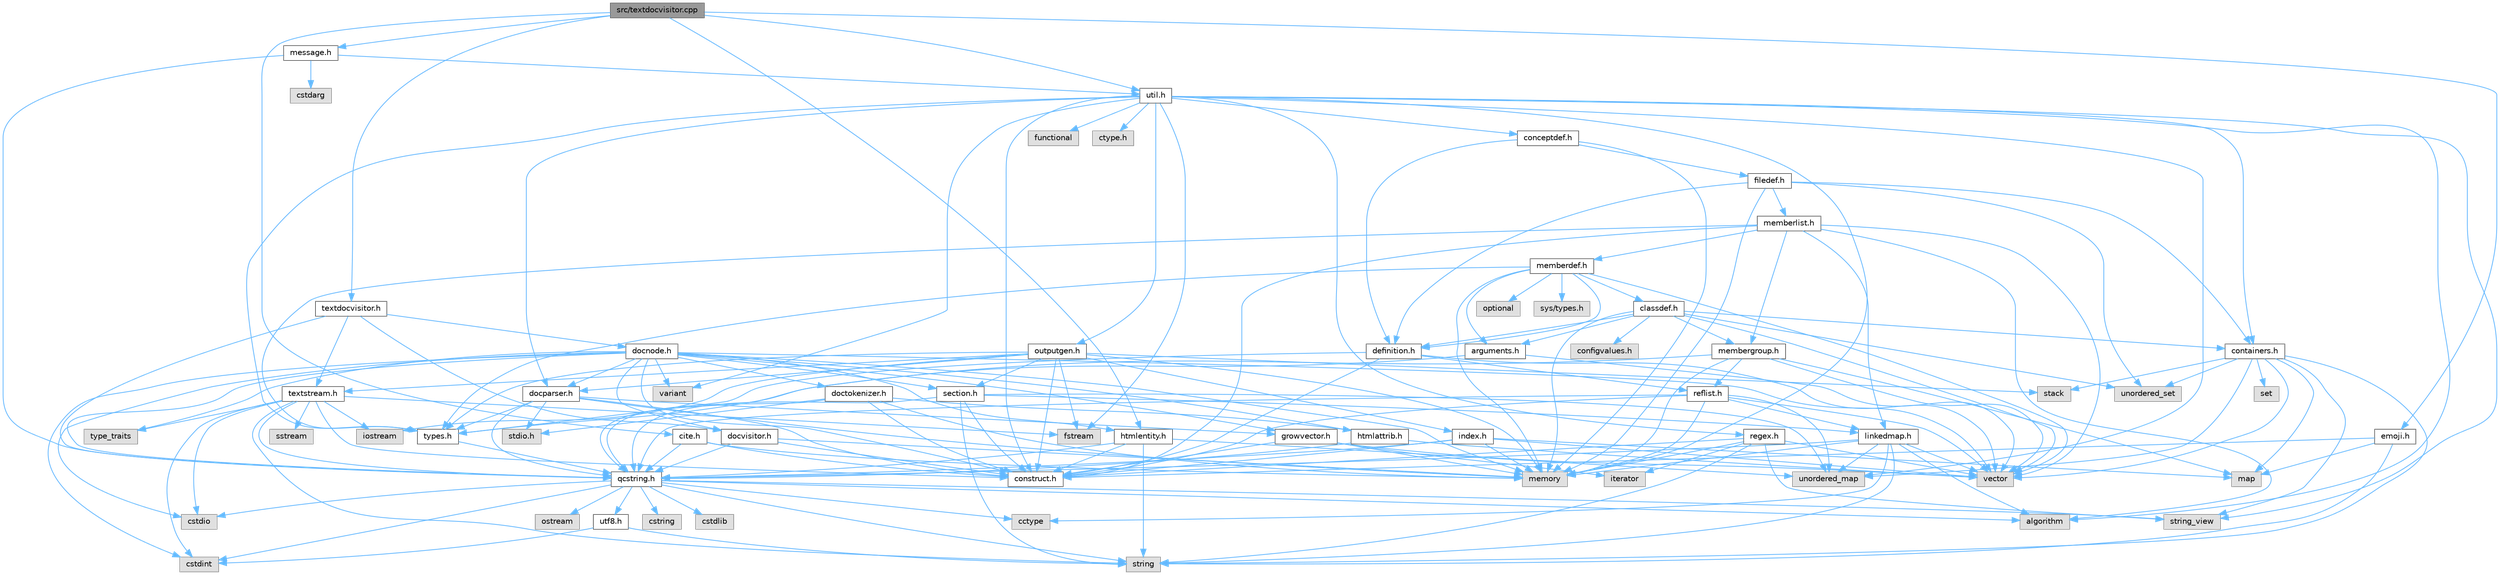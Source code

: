 digraph "src/textdocvisitor.cpp"
{
 // INTERACTIVE_SVG=YES
 // LATEX_PDF_SIZE
  bgcolor="transparent";
  edge [fontname=Helvetica,fontsize=10,labelfontname=Helvetica,labelfontsize=10];
  node [fontname=Helvetica,fontsize=10,shape=box,height=0.2,width=0.4];
  Node1 [id="Node000001",label="src/textdocvisitor.cpp",height=0.2,width=0.4,color="gray40", fillcolor="grey60", style="filled", fontcolor="black",tooltip=" "];
  Node1 -> Node2 [id="edge1_Node000001_Node000002",color="steelblue1",style="solid",tooltip=" "];
  Node2 [id="Node000002",label="textdocvisitor.h",height=0.2,width=0.4,color="grey40", fillcolor="white", style="filled",URL="$dd/d66/textdocvisitor_8h.html",tooltip=" "];
  Node2 -> Node3 [id="edge2_Node000002_Node000003",color="steelblue1",style="solid",tooltip=" "];
  Node3 [id="Node000003",label="qcstring.h",height=0.2,width=0.4,color="grey40", fillcolor="white", style="filled",URL="$d7/d5c/qcstring_8h.html",tooltip=" "];
  Node3 -> Node4 [id="edge3_Node000003_Node000004",color="steelblue1",style="solid",tooltip=" "];
  Node4 [id="Node000004",label="string",height=0.2,width=0.4,color="grey60", fillcolor="#E0E0E0", style="filled",tooltip=" "];
  Node3 -> Node5 [id="edge4_Node000003_Node000005",color="steelblue1",style="solid",tooltip=" "];
  Node5 [id="Node000005",label="string_view",height=0.2,width=0.4,color="grey60", fillcolor="#E0E0E0", style="filled",tooltip=" "];
  Node3 -> Node6 [id="edge5_Node000003_Node000006",color="steelblue1",style="solid",tooltip=" "];
  Node6 [id="Node000006",label="algorithm",height=0.2,width=0.4,color="grey60", fillcolor="#E0E0E0", style="filled",tooltip=" "];
  Node3 -> Node7 [id="edge6_Node000003_Node000007",color="steelblue1",style="solid",tooltip=" "];
  Node7 [id="Node000007",label="cctype",height=0.2,width=0.4,color="grey60", fillcolor="#E0E0E0", style="filled",tooltip=" "];
  Node3 -> Node8 [id="edge7_Node000003_Node000008",color="steelblue1",style="solid",tooltip=" "];
  Node8 [id="Node000008",label="cstring",height=0.2,width=0.4,color="grey60", fillcolor="#E0E0E0", style="filled",tooltip=" "];
  Node3 -> Node9 [id="edge8_Node000003_Node000009",color="steelblue1",style="solid",tooltip=" "];
  Node9 [id="Node000009",label="cstdio",height=0.2,width=0.4,color="grey60", fillcolor="#E0E0E0", style="filled",tooltip=" "];
  Node3 -> Node10 [id="edge9_Node000003_Node000010",color="steelblue1",style="solid",tooltip=" "];
  Node10 [id="Node000010",label="cstdlib",height=0.2,width=0.4,color="grey60", fillcolor="#E0E0E0", style="filled",tooltip=" "];
  Node3 -> Node11 [id="edge10_Node000003_Node000011",color="steelblue1",style="solid",tooltip=" "];
  Node11 [id="Node000011",label="cstdint",height=0.2,width=0.4,color="grey60", fillcolor="#E0E0E0", style="filled",tooltip=" "];
  Node3 -> Node12 [id="edge11_Node000003_Node000012",color="steelblue1",style="solid",tooltip=" "];
  Node12 [id="Node000012",label="ostream",height=0.2,width=0.4,color="grey60", fillcolor="#E0E0E0", style="filled",tooltip=" "];
  Node3 -> Node13 [id="edge12_Node000003_Node000013",color="steelblue1",style="solid",tooltip=" "];
  Node13 [id="Node000013",label="utf8.h",height=0.2,width=0.4,color="grey40", fillcolor="white", style="filled",URL="$db/d7c/utf8_8h.html",tooltip="Various UTF8 related helper functions."];
  Node13 -> Node11 [id="edge13_Node000013_Node000011",color="steelblue1",style="solid",tooltip=" "];
  Node13 -> Node4 [id="edge14_Node000013_Node000004",color="steelblue1",style="solid",tooltip=" "];
  Node2 -> Node14 [id="edge15_Node000002_Node000014",color="steelblue1",style="solid",tooltip=" "];
  Node14 [id="Node000014",label="docvisitor.h",height=0.2,width=0.4,color="grey40", fillcolor="white", style="filled",URL="$d2/d3c/docvisitor_8h.html",tooltip=" "];
  Node14 -> Node15 [id="edge16_Node000014_Node000015",color="steelblue1",style="solid",tooltip=" "];
  Node15 [id="Node000015",label="memory",height=0.2,width=0.4,color="grey60", fillcolor="#E0E0E0", style="filled",tooltip=" "];
  Node14 -> Node3 [id="edge17_Node000014_Node000003",color="steelblue1",style="solid",tooltip=" "];
  Node14 -> Node16 [id="edge18_Node000014_Node000016",color="steelblue1",style="solid",tooltip=" "];
  Node16 [id="Node000016",label="construct.h",height=0.2,width=0.4,color="grey40", fillcolor="white", style="filled",URL="$d7/dfc/construct_8h.html",tooltip=" "];
  Node2 -> Node17 [id="edge19_Node000002_Node000017",color="steelblue1",style="solid",tooltip=" "];
  Node17 [id="Node000017",label="docnode.h",height=0.2,width=0.4,color="grey40", fillcolor="white", style="filled",URL="$de/d2b/docnode_8h.html",tooltip=" "];
  Node17 -> Node9 [id="edge20_Node000017_Node000009",color="steelblue1",style="solid",tooltip=" "];
  Node17 -> Node11 [id="edge21_Node000017_Node000011",color="steelblue1",style="solid",tooltip=" "];
  Node17 -> Node18 [id="edge22_Node000017_Node000018",color="steelblue1",style="solid",tooltip=" "];
  Node18 [id="Node000018",label="vector",height=0.2,width=0.4,color="grey60", fillcolor="#E0E0E0", style="filled",tooltip=" "];
  Node17 -> Node15 [id="edge23_Node000017_Node000015",color="steelblue1",style="solid",tooltip=" "];
  Node17 -> Node19 [id="edge24_Node000017_Node000019",color="steelblue1",style="solid",tooltip=" "];
  Node19 [id="Node000019",label="variant",height=0.2,width=0.4,color="grey60", fillcolor="#E0E0E0", style="filled",tooltip=" "];
  Node17 -> Node20 [id="edge25_Node000017_Node000020",color="steelblue1",style="solid",tooltip=" "];
  Node20 [id="Node000020",label="type_traits",height=0.2,width=0.4,color="grey60", fillcolor="#E0E0E0", style="filled",tooltip=" "];
  Node17 -> Node3 [id="edge26_Node000017_Node000003",color="steelblue1",style="solid",tooltip=" "];
  Node17 -> Node14 [id="edge27_Node000017_Node000014",color="steelblue1",style="solid",tooltip=" "];
  Node17 -> Node21 [id="edge28_Node000017_Node000021",color="steelblue1",style="solid",tooltip=" "];
  Node21 [id="Node000021",label="docparser.h",height=0.2,width=0.4,color="grey40", fillcolor="white", style="filled",URL="$de/d9c/docparser_8h.html",tooltip=" "];
  Node21 -> Node22 [id="edge29_Node000021_Node000022",color="steelblue1",style="solid",tooltip=" "];
  Node22 [id="Node000022",label="stdio.h",height=0.2,width=0.4,color="grey60", fillcolor="#E0E0E0", style="filled",tooltip=" "];
  Node21 -> Node15 [id="edge30_Node000021_Node000015",color="steelblue1",style="solid",tooltip=" "];
  Node21 -> Node3 [id="edge31_Node000021_Node000003",color="steelblue1",style="solid",tooltip=" "];
  Node21 -> Node23 [id="edge32_Node000021_Node000023",color="steelblue1",style="solid",tooltip=" "];
  Node23 [id="Node000023",label="growvector.h",height=0.2,width=0.4,color="grey40", fillcolor="white", style="filled",URL="$d7/d50/growvector_8h.html",tooltip=" "];
  Node23 -> Node18 [id="edge33_Node000023_Node000018",color="steelblue1",style="solid",tooltip=" "];
  Node23 -> Node15 [id="edge34_Node000023_Node000015",color="steelblue1",style="solid",tooltip=" "];
  Node23 -> Node24 [id="edge35_Node000023_Node000024",color="steelblue1",style="solid",tooltip=" "];
  Node24 [id="Node000024",label="iterator",height=0.2,width=0.4,color="grey60", fillcolor="#E0E0E0", style="filled",tooltip=" "];
  Node23 -> Node16 [id="edge36_Node000023_Node000016",color="steelblue1",style="solid",tooltip=" "];
  Node21 -> Node16 [id="edge37_Node000021_Node000016",color="steelblue1",style="solid",tooltip=" "];
  Node21 -> Node25 [id="edge38_Node000021_Node000025",color="steelblue1",style="solid",tooltip=" "];
  Node25 [id="Node000025",label="types.h",height=0.2,width=0.4,color="grey40", fillcolor="white", style="filled",URL="$d9/d49/types_8h.html",tooltip="This file contains a number of basic enums and types."];
  Node25 -> Node3 [id="edge39_Node000025_Node000003",color="steelblue1",style="solid",tooltip=" "];
  Node17 -> Node26 [id="edge40_Node000017_Node000026",color="steelblue1",style="solid",tooltip=" "];
  Node26 [id="Node000026",label="htmlattrib.h",height=0.2,width=0.4,color="grey40", fillcolor="white", style="filled",URL="$d0/d73/htmlattrib_8h.html",tooltip=" "];
  Node26 -> Node18 [id="edge41_Node000026_Node000018",color="steelblue1",style="solid",tooltip=" "];
  Node26 -> Node3 [id="edge42_Node000026_Node000003",color="steelblue1",style="solid",tooltip=" "];
  Node17 -> Node27 [id="edge43_Node000017_Node000027",color="steelblue1",style="solid",tooltip=" "];
  Node27 [id="Node000027",label="htmlentity.h",height=0.2,width=0.4,color="grey40", fillcolor="white", style="filled",URL="$db/dc6/htmlentity_8h.html",tooltip=" "];
  Node27 -> Node28 [id="edge44_Node000027_Node000028",color="steelblue1",style="solid",tooltip=" "];
  Node28 [id="Node000028",label="unordered_map",height=0.2,width=0.4,color="grey60", fillcolor="#E0E0E0", style="filled",tooltip=" "];
  Node27 -> Node4 [id="edge45_Node000027_Node000004",color="steelblue1",style="solid",tooltip=" "];
  Node27 -> Node3 [id="edge46_Node000027_Node000003",color="steelblue1",style="solid",tooltip=" "];
  Node27 -> Node16 [id="edge47_Node000027_Node000016",color="steelblue1",style="solid",tooltip=" "];
  Node17 -> Node23 [id="edge48_Node000017_Node000023",color="steelblue1",style="solid",tooltip=" "];
  Node17 -> Node29 [id="edge49_Node000017_Node000029",color="steelblue1",style="solid",tooltip=" "];
  Node29 [id="Node000029",label="section.h",height=0.2,width=0.4,color="grey40", fillcolor="white", style="filled",URL="$d1/d2a/section_8h.html",tooltip=" "];
  Node29 -> Node4 [id="edge50_Node000029_Node000004",color="steelblue1",style="solid",tooltip=" "];
  Node29 -> Node28 [id="edge51_Node000029_Node000028",color="steelblue1",style="solid",tooltip=" "];
  Node29 -> Node3 [id="edge52_Node000029_Node000003",color="steelblue1",style="solid",tooltip=" "];
  Node29 -> Node30 [id="edge53_Node000029_Node000030",color="steelblue1",style="solid",tooltip=" "];
  Node30 [id="Node000030",label="linkedmap.h",height=0.2,width=0.4,color="grey40", fillcolor="white", style="filled",URL="$da/de1/linkedmap_8h.html",tooltip=" "];
  Node30 -> Node28 [id="edge54_Node000030_Node000028",color="steelblue1",style="solid",tooltip=" "];
  Node30 -> Node18 [id="edge55_Node000030_Node000018",color="steelblue1",style="solid",tooltip=" "];
  Node30 -> Node15 [id="edge56_Node000030_Node000015",color="steelblue1",style="solid",tooltip=" "];
  Node30 -> Node4 [id="edge57_Node000030_Node000004",color="steelblue1",style="solid",tooltip=" "];
  Node30 -> Node6 [id="edge58_Node000030_Node000006",color="steelblue1",style="solid",tooltip=" "];
  Node30 -> Node7 [id="edge59_Node000030_Node000007",color="steelblue1",style="solid",tooltip=" "];
  Node30 -> Node3 [id="edge60_Node000030_Node000003",color="steelblue1",style="solid",tooltip=" "];
  Node29 -> Node16 [id="edge61_Node000029_Node000016",color="steelblue1",style="solid",tooltip=" "];
  Node17 -> Node16 [id="edge62_Node000017_Node000016",color="steelblue1",style="solid",tooltip=" "];
  Node17 -> Node31 [id="edge63_Node000017_Node000031",color="steelblue1",style="solid",tooltip=" "];
  Node31 [id="Node000031",label="doctokenizer.h",height=0.2,width=0.4,color="grey40", fillcolor="white", style="filled",URL="$d0/d0c/doctokenizer_8h.html",tooltip=" "];
  Node31 -> Node22 [id="edge64_Node000031_Node000022",color="steelblue1",style="solid",tooltip=" "];
  Node31 -> Node15 [id="edge65_Node000031_Node000015",color="steelblue1",style="solid",tooltip=" "];
  Node31 -> Node26 [id="edge66_Node000031_Node000026",color="steelblue1",style="solid",tooltip=" "];
  Node31 -> Node3 [id="edge67_Node000031_Node000003",color="steelblue1",style="solid",tooltip=" "];
  Node31 -> Node16 [id="edge68_Node000031_Node000016",color="steelblue1",style="solid",tooltip=" "];
  Node2 -> Node32 [id="edge69_Node000002_Node000032",color="steelblue1",style="solid",tooltip=" "];
  Node32 [id="Node000032",label="textstream.h",height=0.2,width=0.4,color="grey40", fillcolor="white", style="filled",URL="$d4/d7d/textstream_8h.html",tooltip=" "];
  Node32 -> Node4 [id="edge70_Node000032_Node000004",color="steelblue1",style="solid",tooltip=" "];
  Node32 -> Node33 [id="edge71_Node000032_Node000033",color="steelblue1",style="solid",tooltip=" "];
  Node33 [id="Node000033",label="iostream",height=0.2,width=0.4,color="grey60", fillcolor="#E0E0E0", style="filled",tooltip=" "];
  Node32 -> Node34 [id="edge72_Node000032_Node000034",color="steelblue1",style="solid",tooltip=" "];
  Node34 [id="Node000034",label="sstream",height=0.2,width=0.4,color="grey60", fillcolor="#E0E0E0", style="filled",tooltip=" "];
  Node32 -> Node11 [id="edge73_Node000032_Node000011",color="steelblue1",style="solid",tooltip=" "];
  Node32 -> Node9 [id="edge74_Node000032_Node000009",color="steelblue1",style="solid",tooltip=" "];
  Node32 -> Node35 [id="edge75_Node000032_Node000035",color="steelblue1",style="solid",tooltip=" "];
  Node35 [id="Node000035",label="fstream",height=0.2,width=0.4,color="grey60", fillcolor="#E0E0E0", style="filled",tooltip=" "];
  Node32 -> Node20 [id="edge76_Node000032_Node000020",color="steelblue1",style="solid",tooltip=" "];
  Node32 -> Node3 [id="edge77_Node000032_Node000003",color="steelblue1",style="solid",tooltip=" "];
  Node32 -> Node16 [id="edge78_Node000032_Node000016",color="steelblue1",style="solid",tooltip=" "];
  Node1 -> Node36 [id="edge79_Node000001_Node000036",color="steelblue1",style="solid",tooltip=" "];
  Node36 [id="Node000036",label="message.h",height=0.2,width=0.4,color="grey40", fillcolor="white", style="filled",URL="$d2/d0d/message_8h.html",tooltip=" "];
  Node36 -> Node37 [id="edge80_Node000036_Node000037",color="steelblue1",style="solid",tooltip=" "];
  Node37 [id="Node000037",label="cstdarg",height=0.2,width=0.4,color="grey60", fillcolor="#E0E0E0", style="filled",tooltip=" "];
  Node36 -> Node3 [id="edge81_Node000036_Node000003",color="steelblue1",style="solid",tooltip=" "];
  Node36 -> Node38 [id="edge82_Node000036_Node000038",color="steelblue1",style="solid",tooltip=" "];
  Node38 [id="Node000038",label="util.h",height=0.2,width=0.4,color="grey40", fillcolor="white", style="filled",URL="$d8/d3c/util_8h.html",tooltip="A bunch of utility functions."];
  Node38 -> Node15 [id="edge83_Node000038_Node000015",color="steelblue1",style="solid",tooltip=" "];
  Node38 -> Node28 [id="edge84_Node000038_Node000028",color="steelblue1",style="solid",tooltip=" "];
  Node38 -> Node6 [id="edge85_Node000038_Node000006",color="steelblue1",style="solid",tooltip=" "];
  Node38 -> Node39 [id="edge86_Node000038_Node000039",color="steelblue1",style="solid",tooltip=" "];
  Node39 [id="Node000039",label="functional",height=0.2,width=0.4,color="grey60", fillcolor="#E0E0E0", style="filled",tooltip=" "];
  Node38 -> Node35 [id="edge87_Node000038_Node000035",color="steelblue1",style="solid",tooltip=" "];
  Node38 -> Node19 [id="edge88_Node000038_Node000019",color="steelblue1",style="solid",tooltip=" "];
  Node38 -> Node5 [id="edge89_Node000038_Node000005",color="steelblue1",style="solid",tooltip=" "];
  Node38 -> Node40 [id="edge90_Node000038_Node000040",color="steelblue1",style="solid",tooltip=" "];
  Node40 [id="Node000040",label="ctype.h",height=0.2,width=0.4,color="grey60", fillcolor="#E0E0E0", style="filled",tooltip=" "];
  Node38 -> Node25 [id="edge91_Node000038_Node000025",color="steelblue1",style="solid",tooltip=" "];
  Node38 -> Node21 [id="edge92_Node000038_Node000021",color="steelblue1",style="solid",tooltip=" "];
  Node38 -> Node41 [id="edge93_Node000038_Node000041",color="steelblue1",style="solid",tooltip=" "];
  Node41 [id="Node000041",label="containers.h",height=0.2,width=0.4,color="grey40", fillcolor="white", style="filled",URL="$d5/d75/containers_8h.html",tooltip=" "];
  Node41 -> Node18 [id="edge94_Node000041_Node000018",color="steelblue1",style="solid",tooltip=" "];
  Node41 -> Node4 [id="edge95_Node000041_Node000004",color="steelblue1",style="solid",tooltip=" "];
  Node41 -> Node5 [id="edge96_Node000041_Node000005",color="steelblue1",style="solid",tooltip=" "];
  Node41 -> Node42 [id="edge97_Node000041_Node000042",color="steelblue1",style="solid",tooltip=" "];
  Node42 [id="Node000042",label="set",height=0.2,width=0.4,color="grey60", fillcolor="#E0E0E0", style="filled",tooltip=" "];
  Node41 -> Node43 [id="edge98_Node000041_Node000043",color="steelblue1",style="solid",tooltip=" "];
  Node43 [id="Node000043",label="map",height=0.2,width=0.4,color="grey60", fillcolor="#E0E0E0", style="filled",tooltip=" "];
  Node41 -> Node44 [id="edge99_Node000041_Node000044",color="steelblue1",style="solid",tooltip=" "];
  Node44 [id="Node000044",label="unordered_set",height=0.2,width=0.4,color="grey60", fillcolor="#E0E0E0", style="filled",tooltip=" "];
  Node41 -> Node28 [id="edge100_Node000041_Node000028",color="steelblue1",style="solid",tooltip=" "];
  Node41 -> Node45 [id="edge101_Node000041_Node000045",color="steelblue1",style="solid",tooltip=" "];
  Node45 [id="Node000045",label="stack",height=0.2,width=0.4,color="grey60", fillcolor="#E0E0E0", style="filled",tooltip=" "];
  Node38 -> Node46 [id="edge102_Node000038_Node000046",color="steelblue1",style="solid",tooltip=" "];
  Node46 [id="Node000046",label="outputgen.h",height=0.2,width=0.4,color="grey40", fillcolor="white", style="filled",URL="$df/d06/outputgen_8h.html",tooltip=" "];
  Node46 -> Node15 [id="edge103_Node000046_Node000015",color="steelblue1",style="solid",tooltip=" "];
  Node46 -> Node45 [id="edge104_Node000046_Node000045",color="steelblue1",style="solid",tooltip=" "];
  Node46 -> Node33 [id="edge105_Node000046_Node000033",color="steelblue1",style="solid",tooltip=" "];
  Node46 -> Node35 [id="edge106_Node000046_Node000035",color="steelblue1",style="solid",tooltip=" "];
  Node46 -> Node25 [id="edge107_Node000046_Node000025",color="steelblue1",style="solid",tooltip=" "];
  Node46 -> Node47 [id="edge108_Node000046_Node000047",color="steelblue1",style="solid",tooltip=" "];
  Node47 [id="Node000047",label="index.h",height=0.2,width=0.4,color="grey40", fillcolor="white", style="filled",URL="$d1/db5/index_8h.html",tooltip=" "];
  Node47 -> Node15 [id="edge109_Node000047_Node000015",color="steelblue1",style="solid",tooltip=" "];
  Node47 -> Node18 [id="edge110_Node000047_Node000018",color="steelblue1",style="solid",tooltip=" "];
  Node47 -> Node43 [id="edge111_Node000047_Node000043",color="steelblue1",style="solid",tooltip=" "];
  Node47 -> Node3 [id="edge112_Node000047_Node000003",color="steelblue1",style="solid",tooltip=" "];
  Node47 -> Node16 [id="edge113_Node000047_Node000016",color="steelblue1",style="solid",tooltip=" "];
  Node46 -> Node29 [id="edge114_Node000046_Node000029",color="steelblue1",style="solid",tooltip=" "];
  Node46 -> Node32 [id="edge115_Node000046_Node000032",color="steelblue1",style="solid",tooltip=" "];
  Node46 -> Node21 [id="edge116_Node000046_Node000021",color="steelblue1",style="solid",tooltip=" "];
  Node46 -> Node16 [id="edge117_Node000046_Node000016",color="steelblue1",style="solid",tooltip=" "];
  Node38 -> Node48 [id="edge118_Node000038_Node000048",color="steelblue1",style="solid",tooltip=" "];
  Node48 [id="Node000048",label="regex.h",height=0.2,width=0.4,color="grey40", fillcolor="white", style="filled",URL="$d1/d21/regex_8h.html",tooltip=" "];
  Node48 -> Node15 [id="edge119_Node000048_Node000015",color="steelblue1",style="solid",tooltip=" "];
  Node48 -> Node4 [id="edge120_Node000048_Node000004",color="steelblue1",style="solid",tooltip=" "];
  Node48 -> Node5 [id="edge121_Node000048_Node000005",color="steelblue1",style="solid",tooltip=" "];
  Node48 -> Node18 [id="edge122_Node000048_Node000018",color="steelblue1",style="solid",tooltip=" "];
  Node48 -> Node24 [id="edge123_Node000048_Node000024",color="steelblue1",style="solid",tooltip=" "];
  Node48 -> Node16 [id="edge124_Node000048_Node000016",color="steelblue1",style="solid",tooltip=" "];
  Node38 -> Node49 [id="edge125_Node000038_Node000049",color="steelblue1",style="solid",tooltip=" "];
  Node49 [id="Node000049",label="conceptdef.h",height=0.2,width=0.4,color="grey40", fillcolor="white", style="filled",URL="$da/df1/conceptdef_8h.html",tooltip=" "];
  Node49 -> Node15 [id="edge126_Node000049_Node000015",color="steelblue1",style="solid",tooltip=" "];
  Node49 -> Node50 [id="edge127_Node000049_Node000050",color="steelblue1",style="solid",tooltip=" "];
  Node50 [id="Node000050",label="definition.h",height=0.2,width=0.4,color="grey40", fillcolor="white", style="filled",URL="$df/da1/definition_8h.html",tooltip=" "];
  Node50 -> Node18 [id="edge128_Node000050_Node000018",color="steelblue1",style="solid",tooltip=" "];
  Node50 -> Node25 [id="edge129_Node000050_Node000025",color="steelblue1",style="solid",tooltip=" "];
  Node50 -> Node51 [id="edge130_Node000050_Node000051",color="steelblue1",style="solid",tooltip=" "];
  Node51 [id="Node000051",label="reflist.h",height=0.2,width=0.4,color="grey40", fillcolor="white", style="filled",URL="$d1/d02/reflist_8h.html",tooltip=" "];
  Node51 -> Node18 [id="edge131_Node000051_Node000018",color="steelblue1",style="solid",tooltip=" "];
  Node51 -> Node28 [id="edge132_Node000051_Node000028",color="steelblue1",style="solid",tooltip=" "];
  Node51 -> Node15 [id="edge133_Node000051_Node000015",color="steelblue1",style="solid",tooltip=" "];
  Node51 -> Node3 [id="edge134_Node000051_Node000003",color="steelblue1",style="solid",tooltip=" "];
  Node51 -> Node30 [id="edge135_Node000051_Node000030",color="steelblue1",style="solid",tooltip=" "];
  Node51 -> Node16 [id="edge136_Node000051_Node000016",color="steelblue1",style="solid",tooltip=" "];
  Node50 -> Node16 [id="edge137_Node000050_Node000016",color="steelblue1",style="solid",tooltip=" "];
  Node49 -> Node52 [id="edge138_Node000049_Node000052",color="steelblue1",style="solid",tooltip=" "];
  Node52 [id="Node000052",label="filedef.h",height=0.2,width=0.4,color="grey40", fillcolor="white", style="filled",URL="$d4/d3a/filedef_8h.html",tooltip=" "];
  Node52 -> Node15 [id="edge139_Node000052_Node000015",color="steelblue1",style="solid",tooltip=" "];
  Node52 -> Node44 [id="edge140_Node000052_Node000044",color="steelblue1",style="solid",tooltip=" "];
  Node52 -> Node50 [id="edge141_Node000052_Node000050",color="steelblue1",style="solid",tooltip=" "];
  Node52 -> Node53 [id="edge142_Node000052_Node000053",color="steelblue1",style="solid",tooltip=" "];
  Node53 [id="Node000053",label="memberlist.h",height=0.2,width=0.4,color="grey40", fillcolor="white", style="filled",URL="$dd/d78/memberlist_8h.html",tooltip=" "];
  Node53 -> Node18 [id="edge143_Node000053_Node000018",color="steelblue1",style="solid",tooltip=" "];
  Node53 -> Node6 [id="edge144_Node000053_Node000006",color="steelblue1",style="solid",tooltip=" "];
  Node53 -> Node54 [id="edge145_Node000053_Node000054",color="steelblue1",style="solid",tooltip=" "];
  Node54 [id="Node000054",label="memberdef.h",height=0.2,width=0.4,color="grey40", fillcolor="white", style="filled",URL="$d4/d46/memberdef_8h.html",tooltip=" "];
  Node54 -> Node18 [id="edge146_Node000054_Node000018",color="steelblue1",style="solid",tooltip=" "];
  Node54 -> Node15 [id="edge147_Node000054_Node000015",color="steelblue1",style="solid",tooltip=" "];
  Node54 -> Node55 [id="edge148_Node000054_Node000055",color="steelblue1",style="solid",tooltip=" "];
  Node55 [id="Node000055",label="optional",height=0.2,width=0.4,color="grey60", fillcolor="#E0E0E0", style="filled",tooltip=" "];
  Node54 -> Node56 [id="edge149_Node000054_Node000056",color="steelblue1",style="solid",tooltip=" "];
  Node56 [id="Node000056",label="sys/types.h",height=0.2,width=0.4,color="grey60", fillcolor="#E0E0E0", style="filled",tooltip=" "];
  Node54 -> Node25 [id="edge150_Node000054_Node000025",color="steelblue1",style="solid",tooltip=" "];
  Node54 -> Node50 [id="edge151_Node000054_Node000050",color="steelblue1",style="solid",tooltip=" "];
  Node54 -> Node57 [id="edge152_Node000054_Node000057",color="steelblue1",style="solid",tooltip=" "];
  Node57 [id="Node000057",label="arguments.h",height=0.2,width=0.4,color="grey40", fillcolor="white", style="filled",URL="$df/d9b/arguments_8h.html",tooltip=" "];
  Node57 -> Node18 [id="edge153_Node000057_Node000018",color="steelblue1",style="solid",tooltip=" "];
  Node57 -> Node3 [id="edge154_Node000057_Node000003",color="steelblue1",style="solid",tooltip=" "];
  Node54 -> Node58 [id="edge155_Node000054_Node000058",color="steelblue1",style="solid",tooltip=" "];
  Node58 [id="Node000058",label="classdef.h",height=0.2,width=0.4,color="grey40", fillcolor="white", style="filled",URL="$d1/da6/classdef_8h.html",tooltip=" "];
  Node58 -> Node15 [id="edge156_Node000058_Node000015",color="steelblue1",style="solid",tooltip=" "];
  Node58 -> Node18 [id="edge157_Node000058_Node000018",color="steelblue1",style="solid",tooltip=" "];
  Node58 -> Node44 [id="edge158_Node000058_Node000044",color="steelblue1",style="solid",tooltip=" "];
  Node58 -> Node41 [id="edge159_Node000058_Node000041",color="steelblue1",style="solid",tooltip=" "];
  Node58 -> Node50 [id="edge160_Node000058_Node000050",color="steelblue1",style="solid",tooltip=" "];
  Node58 -> Node57 [id="edge161_Node000058_Node000057",color="steelblue1",style="solid",tooltip=" "];
  Node58 -> Node59 [id="edge162_Node000058_Node000059",color="steelblue1",style="solid",tooltip=" "];
  Node59 [id="Node000059",label="membergroup.h",height=0.2,width=0.4,color="grey40", fillcolor="white", style="filled",URL="$d9/d11/membergroup_8h.html",tooltip=" "];
  Node59 -> Node18 [id="edge163_Node000059_Node000018",color="steelblue1",style="solid",tooltip=" "];
  Node59 -> Node43 [id="edge164_Node000059_Node000043",color="steelblue1",style="solid",tooltip=" "];
  Node59 -> Node15 [id="edge165_Node000059_Node000015",color="steelblue1",style="solid",tooltip=" "];
  Node59 -> Node25 [id="edge166_Node000059_Node000025",color="steelblue1",style="solid",tooltip=" "];
  Node59 -> Node51 [id="edge167_Node000059_Node000051",color="steelblue1",style="solid",tooltip=" "];
  Node58 -> Node60 [id="edge168_Node000058_Node000060",color="steelblue1",style="solid",tooltip=" "];
  Node60 [id="Node000060",label="configvalues.h",height=0.2,width=0.4,color="grey60", fillcolor="#E0E0E0", style="filled",tooltip=" "];
  Node53 -> Node30 [id="edge169_Node000053_Node000030",color="steelblue1",style="solid",tooltip=" "];
  Node53 -> Node25 [id="edge170_Node000053_Node000025",color="steelblue1",style="solid",tooltip=" "];
  Node53 -> Node59 [id="edge171_Node000053_Node000059",color="steelblue1",style="solid",tooltip=" "];
  Node53 -> Node16 [id="edge172_Node000053_Node000016",color="steelblue1",style="solid",tooltip=" "];
  Node52 -> Node41 [id="edge173_Node000052_Node000041",color="steelblue1",style="solid",tooltip=" "];
  Node38 -> Node16 [id="edge174_Node000038_Node000016",color="steelblue1",style="solid",tooltip=" "];
  Node1 -> Node38 [id="edge175_Node000001_Node000038",color="steelblue1",style="solid",tooltip=" "];
  Node1 -> Node27 [id="edge176_Node000001_Node000027",color="steelblue1",style="solid",tooltip=" "];
  Node1 -> Node61 [id="edge177_Node000001_Node000061",color="steelblue1",style="solid",tooltip=" "];
  Node61 [id="Node000061",label="cite.h",height=0.2,width=0.4,color="grey40", fillcolor="white", style="filled",URL="$d7/d69/cite_8h.html",tooltip=" "];
  Node61 -> Node15 [id="edge178_Node000061_Node000015",color="steelblue1",style="solid",tooltip=" "];
  Node61 -> Node3 [id="edge179_Node000061_Node000003",color="steelblue1",style="solid",tooltip=" "];
  Node61 -> Node16 [id="edge180_Node000061_Node000016",color="steelblue1",style="solid",tooltip=" "];
  Node1 -> Node62 [id="edge181_Node000001_Node000062",color="steelblue1",style="solid",tooltip=" "];
  Node62 [id="Node000062",label="emoji.h",height=0.2,width=0.4,color="grey40", fillcolor="white", style="filled",URL="$d6/dd3/emoji_8h.html",tooltip=" "];
  Node62 -> Node43 [id="edge182_Node000062_Node000043",color="steelblue1",style="solid",tooltip=" "];
  Node62 -> Node4 [id="edge183_Node000062_Node000004",color="steelblue1",style="solid",tooltip=" "];
  Node62 -> Node16 [id="edge184_Node000062_Node000016",color="steelblue1",style="solid",tooltip=" "];
}
